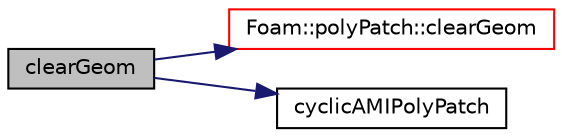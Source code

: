 digraph "clearGeom"
{
  bgcolor="transparent";
  edge [fontname="Helvetica",fontsize="10",labelfontname="Helvetica",labelfontsize="10"];
  node [fontname="Helvetica",fontsize="10",shape=record];
  rankdir="LR";
  Node619 [label="clearGeom",height=0.2,width=0.4,color="black", fillcolor="grey75", style="filled", fontcolor="black"];
  Node619 -> Node620 [color="midnightblue",fontsize="10",style="solid",fontname="Helvetica"];
  Node620 [label="Foam::polyPatch::clearGeom",height=0.2,width=0.4,color="red",URL="$a28633.html#a499a7f858dc495c47b618e168fec6372",tooltip="Clear geometry. "];
  Node619 -> Node624 [color="midnightblue",fontsize="10",style="solid",fontname="Helvetica"];
  Node624 [label="cyclicAMIPolyPatch",height=0.2,width=0.4,color="black",URL="$a26077.html#afffc2680783a36e5fdc71af4ef7f2305",tooltip="Construct from (base couped patch) components. "];
}
